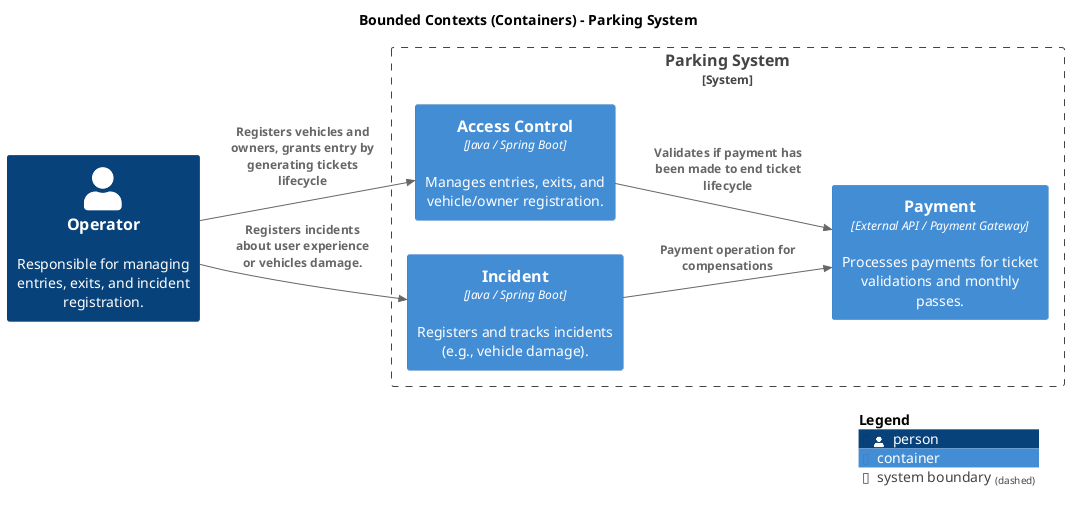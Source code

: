 @startuml
set separator none
title Bounded Contexts (Containers) - Parking System

left to right direction

!include <C4/C4>
!include <C4/C4_Context>
!include <C4/C4_Container>

Person(Operator, "Operator", $descr="Responsible for managing entries, exits, and incident registration.", $tags="", $link="")

System_Boundary("ParkingSystem_boundary", "Parking System", $tags="") {
  Container(ParkingSystem.AccessControl, "Access Control", $techn="Java / Spring Boot", $descr="Manages entries, exits, and vehicle/owner registration.", $tags="", $link="")
  Container(ParkingSystem.Payment, "Payment", $techn="External API / Payment Gateway", $descr="Processes payments for ticket validations and monthly passes.", $tags="", $link="")
  Container(ParkingSystem.Incident, "Incident", $techn="Java / Spring Boot", $descr="Registers and tracks incidents (e.g., vehicle damage).", $tags="", $link="")
}

Rel(ParkingSystem.AccessControl, ParkingSystem.Payment, "Validates if payment has been made to end ticket lifecycle", $techn="", $tags="", $link="")
Rel(Operator, ParkingSystem.AccessControl, "Registers vehicles and owners, grants entry by generating tickets lifecycle", $techn="", $tags="", $link="")
Rel(Operator, ParkingSystem.Incident, "Registers incidents about user experience or vehicles damage.", $techn="", $tags="", $link="")
Rel(ParkingSystem.Incident, ParkingSystem.Payment, "Payment operation for compensations", $techn="", $tags="", $link="")

SHOW_LEGEND(true)
@enduml